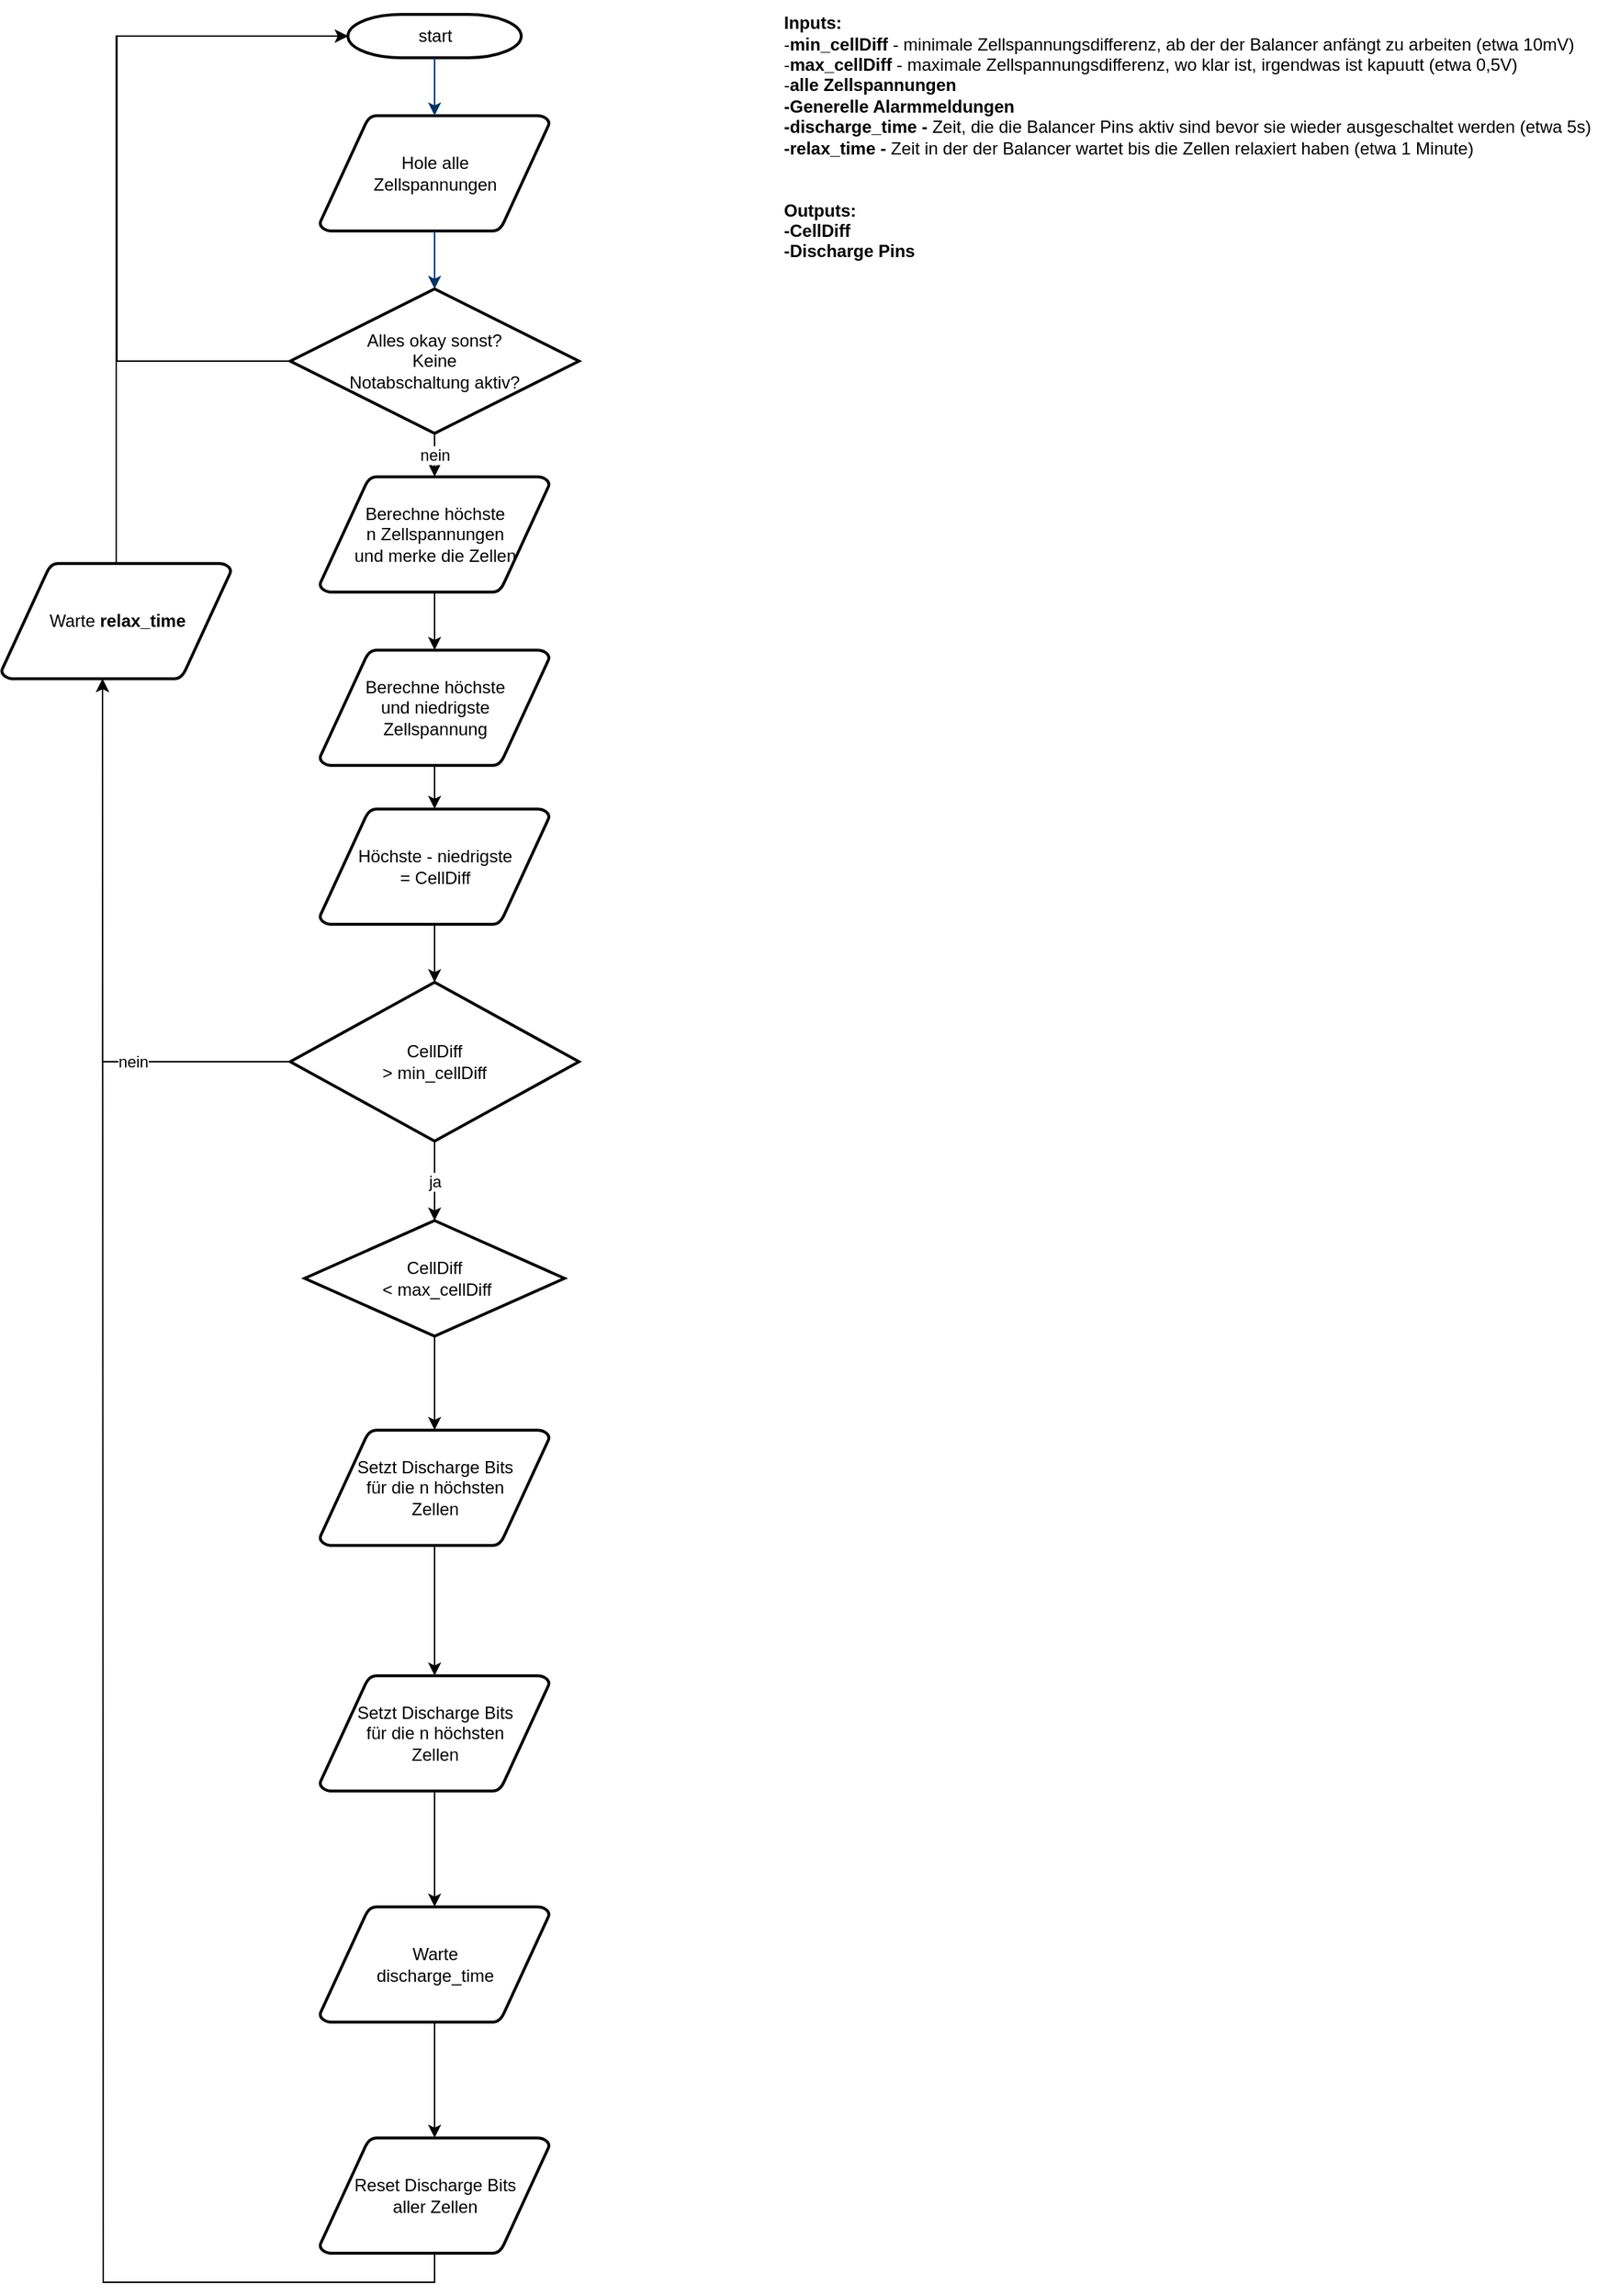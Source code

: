 <mxfile version="15.3.0" type="github">
  <diagram id="6a731a19-8d31-9384-78a2-239565b7b9f0" name="Page-1">
    <mxGraphModel dx="1422" dy="752" grid="1" gridSize="10" guides="1" tooltips="1" connect="1" arrows="1" fold="1" page="1" pageScale="1" pageWidth="1169" pageHeight="827" background="none" math="0" shadow="0">
      <root>
        <mxCell id="0" />
        <mxCell id="1" parent="0" />
        <mxCell id="2" value="start" style="shape=mxgraph.flowchart.terminator;strokeWidth=2;gradientColor=none;gradientDirection=north;fontStyle=0;html=1;" parent="1" vertex="1">
          <mxGeometry x="260" y="60" width="120" height="30" as="geometry" />
        </mxCell>
        <mxCell id="3" value="&lt;div&gt;Hole alle &lt;br&gt;&lt;/div&gt;&lt;div&gt;Zellspannungen&lt;/div&gt;" style="shape=mxgraph.flowchart.data;strokeWidth=2;gradientColor=none;gradientDirection=north;fontStyle=0;html=1;" parent="1" vertex="1">
          <mxGeometry x="240.5" y="130" width="159" height="80" as="geometry" />
        </mxCell>
        <mxCell id="7" style="fontStyle=1;strokeColor=#003366;strokeWidth=1;html=1;" parent="1" source="2" target="3" edge="1">
          <mxGeometry relative="1" as="geometry" />
        </mxCell>
        <mxCell id="8" style="fontStyle=1;strokeColor=#003366;strokeWidth=1;html=1;" parent="1" source="3" edge="1">
          <mxGeometry relative="1" as="geometry">
            <mxPoint x="320" y="250" as="targetPoint" />
          </mxGeometry>
        </mxCell>
        <mxCell id="As8NUsJZpkAplVv55lTX-58" value="nein" style="edgeStyle=orthogonalEdgeStyle;rounded=0;orthogonalLoop=1;jettySize=auto;html=1;" parent="1" source="As8NUsJZpkAplVv55lTX-55" target="As8NUsJZpkAplVv55lTX-57" edge="1">
          <mxGeometry relative="1" as="geometry" />
        </mxCell>
        <mxCell id="77T18frlUKOqGSXx3T2g-36" style="edgeStyle=orthogonalEdgeStyle;rounded=0;orthogonalLoop=1;jettySize=auto;html=1;exitX=0;exitY=0.5;exitDx=0;exitDy=0;exitPerimeter=0;entryX=0;entryY=0.5;entryDx=0;entryDy=0;entryPerimeter=0;" parent="1" source="As8NUsJZpkAplVv55lTX-55" target="2" edge="1">
          <mxGeometry relative="1" as="geometry">
            <Array as="points">
              <mxPoint x="100" y="300" />
              <mxPoint x="100" y="75" />
            </Array>
          </mxGeometry>
        </mxCell>
        <mxCell id="As8NUsJZpkAplVv55lTX-55" value="Alles okay sonst?&lt;br&gt;&lt;div&gt;Keine &lt;br&gt;&lt;/div&gt;&lt;div&gt;Notabschaltung aktiv?&lt;/div&gt;" style="strokeWidth=2;html=1;shape=mxgraph.flowchart.decision;whiteSpace=wrap;" parent="1" vertex="1">
          <mxGeometry x="220" y="250" width="200" height="100" as="geometry" />
        </mxCell>
        <mxCell id="As8NUsJZpkAplVv55lTX-60" value="" style="edgeStyle=orthogonalEdgeStyle;rounded=0;orthogonalLoop=1;jettySize=auto;html=1;" parent="1" source="As8NUsJZpkAplVv55lTX-57" target="As8NUsJZpkAplVv55lTX-59" edge="1">
          <mxGeometry relative="1" as="geometry" />
        </mxCell>
        <mxCell id="As8NUsJZpkAplVv55lTX-57" value="&lt;div&gt;Berechne höchste&lt;/div&gt;&lt;div&gt; n Zellspannungen&lt;/div&gt;&lt;div&gt;und merke die Zellen&lt;br&gt;&lt;/div&gt;" style="shape=mxgraph.flowchart.data;strokeWidth=2;gradientColor=none;gradientDirection=north;fontStyle=0;html=1;" parent="1" vertex="1">
          <mxGeometry x="240.5" y="380" width="159" height="80" as="geometry" />
        </mxCell>
        <mxCell id="77T18frlUKOqGSXx3T2g-9" value="" style="edgeStyle=orthogonalEdgeStyle;rounded=0;orthogonalLoop=1;jettySize=auto;html=1;entryX=0.5;entryY=0;entryDx=0;entryDy=0;entryPerimeter=0;" parent="1" source="As8NUsJZpkAplVv55lTX-59" target="Qxgk9tP6GJtS6y6YZx59-8" edge="1">
          <mxGeometry relative="1" as="geometry">
            <mxPoint x="520" y="570" as="targetPoint" />
            <Array as="points" />
          </mxGeometry>
        </mxCell>
        <mxCell id="As8NUsJZpkAplVv55lTX-59" value="&lt;div&gt;Berechne höchste &lt;br&gt;&lt;/div&gt;&lt;div&gt;und niedrigste&lt;/div&gt;&lt;div&gt; Zellspannung&lt;/div&gt;" style="shape=mxgraph.flowchart.data;strokeWidth=2;gradientColor=none;gradientDirection=north;fontStyle=0;html=1;" parent="1" vertex="1">
          <mxGeometry x="240.5" y="500" width="159" height="80" as="geometry" />
        </mxCell>
        <mxCell id="77T18frlUKOqGSXx3T2g-12" style="edgeStyle=orthogonalEdgeStyle;rounded=0;orthogonalLoop=1;jettySize=auto;html=1;exitX=0;exitY=0.5;exitDx=0;exitDy=0;" parent="1" source="77T18frlUKOqGSXx3T2g-8" edge="1">
          <mxGeometry relative="1" as="geometry">
            <mxPoint x="90" y="520" as="targetPoint" />
            <Array as="points">
              <mxPoint x="90" y="785" />
            </Array>
          </mxGeometry>
        </mxCell>
        <mxCell id="77T18frlUKOqGSXx3T2g-16" value="&lt;div&gt;&lt;br&gt;&lt;/div&gt;" style="edgeLabel;html=1;align=center;verticalAlign=middle;resizable=0;points=[];" parent="77T18frlUKOqGSXx3T2g-12" vertex="1" connectable="0">
          <mxGeometry x="-0.448" y="4" relative="1" as="geometry">
            <mxPoint as="offset" />
          </mxGeometry>
        </mxCell>
        <mxCell id="77T18frlUKOqGSXx3T2g-19" value="nein" style="edgeLabel;html=1;align=center;verticalAlign=middle;resizable=0;points=[];" parent="77T18frlUKOqGSXx3T2g-12" vertex="1" connectable="0">
          <mxGeometry x="-0.448" relative="1" as="geometry">
            <mxPoint as="offset" />
          </mxGeometry>
        </mxCell>
        <mxCell id="77T18frlUKOqGSXx3T2g-21" value="ja" style="edgeStyle=orthogonalEdgeStyle;rounded=0;orthogonalLoop=1;jettySize=auto;html=1;" parent="1" source="77T18frlUKOqGSXx3T2g-8" target="77T18frlUKOqGSXx3T2g-20" edge="1">
          <mxGeometry relative="1" as="geometry" />
        </mxCell>
        <mxCell id="77T18frlUKOqGSXx3T2g-8" value="&lt;div&gt;CellDiff&lt;/div&gt;&lt;div&gt; &amp;gt; min_cellDiff &lt;/div&gt;" style="rhombus;whiteSpace=wrap;html=1;fontStyle=0;strokeWidth=2;gradientDirection=north;" parent="1" vertex="1">
          <mxGeometry x="220" y="730" width="200" height="110" as="geometry" />
        </mxCell>
        <mxCell id="77T18frlUKOqGSXx3T2g-14" style="edgeStyle=orthogonalEdgeStyle;rounded=0;orthogonalLoop=1;jettySize=auto;html=1;exitX=0.5;exitY=0;exitDx=0;exitDy=0;exitPerimeter=0;entryX=0;entryY=0.5;entryDx=0;entryDy=0;entryPerimeter=0;" parent="1" source="77T18frlUKOqGSXx3T2g-13" target="2" edge="1">
          <mxGeometry relative="1" as="geometry" />
        </mxCell>
        <mxCell id="77T18frlUKOqGSXx3T2g-13" value="Warte &lt;b&gt;relax_time&lt;/b&gt;" style="shape=mxgraph.flowchart.data;strokeWidth=2;gradientColor=none;gradientDirection=north;fontStyle=0;html=1;" parent="1" vertex="1">
          <mxGeometry x="20" y="440" width="159" height="80" as="geometry" />
        </mxCell>
        <mxCell id="77T18frlUKOqGSXx3T2g-15" value="&lt;div&gt;&lt;b&gt;Inputs:&lt;/b&gt;&lt;/div&gt;&lt;div&gt;-&lt;b&gt;min_cellDiff&lt;/b&gt; - minimale Zellspannungsdifferenz, ab der der Balancer anfängt zu arbeiten (etwa 10mV)&lt;br&gt;&lt;/div&gt;&lt;div&gt;-&lt;b&gt;max_cellDiff&lt;/b&gt; - maximale Zellspannungsdifferenz, wo klar ist, irgendwas ist kapuutt (etwa 0,5V)&lt;/div&gt;&lt;div&gt;-&lt;b&gt;alle Zellspannungen&lt;/b&gt;&lt;/div&gt;&lt;div&gt;&lt;b&gt;-Generelle Alarmmeldungen&lt;/b&gt;&lt;/div&gt;&lt;div&gt;&lt;b&gt;-discharge_time -&lt;/b&gt; Zeit, die die Balancer Pins aktiv sind bevor sie wieder ausgeschaltet werden (etwa 5s)&lt;b&gt;&lt;br&gt;&lt;/b&gt;&lt;/div&gt;&lt;div&gt;&lt;b&gt;-relax_time -&lt;/b&gt; Zeit in der der Balancer wartet bis die Zellen relaxiert haben (etwa 1 Minute)&lt;b&gt;&lt;br&gt;&lt;/b&gt;&lt;/div&gt;&lt;div&gt;&lt;b&gt;&lt;br&gt;&lt;/b&gt;&lt;/div&gt;&lt;div&gt;&lt;b&gt;&lt;br&gt;&lt;/b&gt;&lt;/div&gt;&lt;div&gt;&lt;b&gt;Outputs:&lt;/b&gt;&lt;/div&gt;&lt;div&gt;&lt;b&gt;-CellDiff&lt;br&gt;&lt;/b&gt;&lt;/div&gt;&lt;div&gt;&lt;b&gt;-Discharge Pins&lt;/b&gt;&lt;br&gt;&lt;/div&gt;" style="text;html=1;strokeColor=none;fillColor=none;align=left;verticalAlign=middle;whiteSpace=wrap;rounded=0;" parent="1" vertex="1">
          <mxGeometry x="560" y="50" width="580" height="190" as="geometry" />
        </mxCell>
        <mxCell id="77T18frlUKOqGSXx3T2g-26" value="" style="edgeStyle=orthogonalEdgeStyle;rounded=0;orthogonalLoop=1;jettySize=auto;html=1;" parent="1" source="77T18frlUKOqGSXx3T2g-20" target="77T18frlUKOqGSXx3T2g-25" edge="1">
          <mxGeometry relative="1" as="geometry" />
        </mxCell>
        <mxCell id="77T18frlUKOqGSXx3T2g-20" value="&lt;div&gt;CellDiff&lt;/div&gt;&lt;div&gt;&amp;nbsp;&amp;lt; max_cellDiff &lt;/div&gt;" style="rhombus;whiteSpace=wrap;html=1;fontStyle=0;strokeWidth=2;gradientDirection=north;" parent="1" vertex="1">
          <mxGeometry x="230" y="895" width="180" height="80" as="geometry" />
        </mxCell>
        <mxCell id="77T18frlUKOqGSXx3T2g-28" value="" style="edgeStyle=orthogonalEdgeStyle;rounded=0;orthogonalLoop=1;jettySize=auto;html=1;" parent="1" source="77T18frlUKOqGSXx3T2g-25" edge="1">
          <mxGeometry relative="1" as="geometry">
            <mxPoint x="320" y="1210" as="targetPoint" />
          </mxGeometry>
        </mxCell>
        <mxCell id="77T18frlUKOqGSXx3T2g-25" value="&lt;div&gt;Setzt Discharge Bits&lt;/div&gt;&lt;div&gt;für die n höchsten &lt;br&gt;&lt;/div&gt;&lt;div&gt;Zellen&lt;br&gt;&lt;/div&gt;" style="shape=mxgraph.flowchart.data;strokeWidth=2;gradientColor=none;gradientDirection=north;fontStyle=0;html=1;" parent="1" vertex="1">
          <mxGeometry x="240.5" y="1040" width="159" height="80" as="geometry" />
        </mxCell>
        <mxCell id="77T18frlUKOqGSXx3T2g-31" value="" style="edgeStyle=orthogonalEdgeStyle;rounded=0;orthogonalLoop=1;jettySize=auto;html=1;" parent="1" source="77T18frlUKOqGSXx3T2g-29" target="77T18frlUKOqGSXx3T2g-30" edge="1">
          <mxGeometry relative="1" as="geometry" />
        </mxCell>
        <mxCell id="77T18frlUKOqGSXx3T2g-29" value="&lt;div&gt;Setzt Discharge Bits&lt;/div&gt;&lt;div&gt;für die n höchsten &lt;br&gt;&lt;/div&gt;&lt;div&gt;Zellen&lt;br&gt;&lt;/div&gt;" style="shape=mxgraph.flowchart.data;strokeWidth=2;gradientColor=none;gradientDirection=north;fontStyle=0;html=1;" parent="1" vertex="1">
          <mxGeometry x="240.5" y="1210" width="159" height="80" as="geometry" />
        </mxCell>
        <mxCell id="77T18frlUKOqGSXx3T2g-33" value="" style="edgeStyle=orthogonalEdgeStyle;rounded=0;orthogonalLoop=1;jettySize=auto;html=1;" parent="1" source="77T18frlUKOqGSXx3T2g-30" target="77T18frlUKOqGSXx3T2g-32" edge="1">
          <mxGeometry relative="1" as="geometry" />
        </mxCell>
        <mxCell id="77T18frlUKOqGSXx3T2g-30" value="&lt;div&gt;Warte&lt;/div&gt;&lt;div&gt; discharge_time&lt;/div&gt;" style="shape=mxgraph.flowchart.data;strokeWidth=2;gradientColor=none;gradientDirection=north;fontStyle=0;html=1;" parent="1" vertex="1">
          <mxGeometry x="240.5" y="1370" width="159" height="80" as="geometry" />
        </mxCell>
        <mxCell id="77T18frlUKOqGSXx3T2g-35" style="edgeStyle=orthogonalEdgeStyle;rounded=0;orthogonalLoop=1;jettySize=auto;html=1;exitX=0.5;exitY=1;exitDx=0;exitDy=0;exitPerimeter=0;" parent="1" source="77T18frlUKOqGSXx3T2g-32" edge="1">
          <mxGeometry relative="1" as="geometry">
            <mxPoint x="90" y="520" as="targetPoint" />
          </mxGeometry>
        </mxCell>
        <mxCell id="77T18frlUKOqGSXx3T2g-32" value="&lt;div&gt;Reset Discharge Bits&lt;/div&gt;&lt;div&gt;aller Zellen&lt;br&gt;&lt;/div&gt;" style="shape=mxgraph.flowchart.data;strokeWidth=2;gradientColor=none;gradientDirection=north;fontStyle=0;html=1;" parent="1" vertex="1">
          <mxGeometry x="240.5" y="1530" width="159" height="80" as="geometry" />
        </mxCell>
        <mxCell id="Qxgk9tP6GJtS6y6YZx59-9" value="" style="edgeStyle=orthogonalEdgeStyle;rounded=0;orthogonalLoop=1;jettySize=auto;html=1;" parent="1" source="Qxgk9tP6GJtS6y6YZx59-8" target="77T18frlUKOqGSXx3T2g-8" edge="1">
          <mxGeometry relative="1" as="geometry" />
        </mxCell>
        <mxCell id="Qxgk9tP6GJtS6y6YZx59-8" value="&lt;div&gt;&lt;div&gt;Höchste - niedrigste&lt;/div&gt;&lt;div&gt;= CellDiff&lt;/div&gt;&lt;/div&gt;" style="shape=mxgraph.flowchart.data;strokeWidth=2;gradientColor=none;gradientDirection=north;fontStyle=0;html=1;" parent="1" vertex="1">
          <mxGeometry x="240.5" y="610" width="159" height="80" as="geometry" />
        </mxCell>
      </root>
    </mxGraphModel>
  </diagram>
</mxfile>
